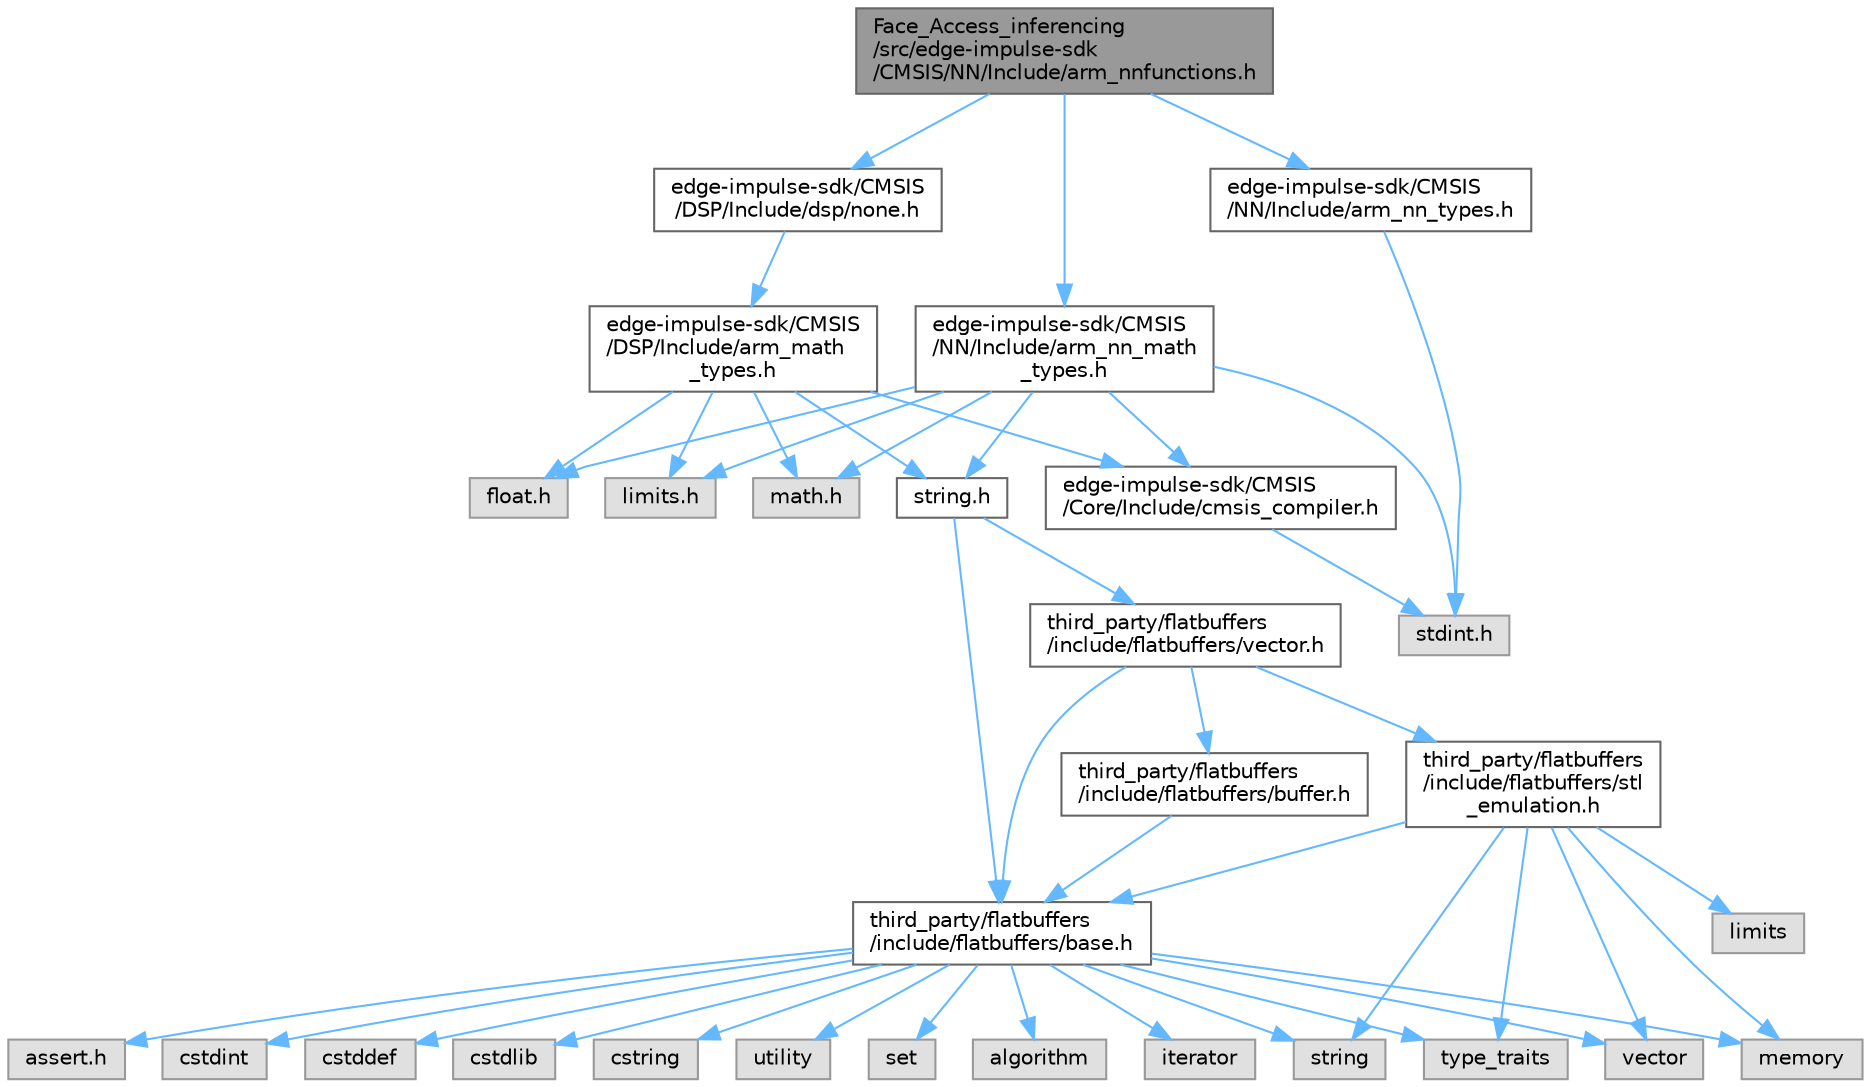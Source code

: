 digraph "Face_Access_inferencing/src/edge-impulse-sdk/CMSIS/NN/Include/arm_nnfunctions.h"
{
 // LATEX_PDF_SIZE
  bgcolor="transparent";
  edge [fontname=Helvetica,fontsize=10,labelfontname=Helvetica,labelfontsize=10];
  node [fontname=Helvetica,fontsize=10,shape=box,height=0.2,width=0.4];
  Node1 [id="Node000001",label="Face_Access_inferencing\l/src/edge-impulse-sdk\l/CMSIS/NN/Include/arm_nnfunctions.h",height=0.2,width=0.4,color="gray40", fillcolor="grey60", style="filled", fontcolor="black",tooltip=" "];
  Node1 -> Node2 [id="edge43_Node000001_Node000002",color="steelblue1",style="solid",tooltip=" "];
  Node2 [id="Node000002",label="edge-impulse-sdk/CMSIS\l/NN/Include/arm_nn_math\l_types.h",height=0.2,width=0.4,color="grey40", fillcolor="white", style="filled",URL="$_face___access__inferencing_2src_2edge-impulse-sdk_2_c_m_s_i_s_2_n_n_2_include_2arm__nn__math__types_8h.html",tooltip=" "];
  Node2 -> Node3 [id="edge44_Node000002_Node000003",color="steelblue1",style="solid",tooltip=" "];
  Node3 [id="Node000003",label="float.h",height=0.2,width=0.4,color="grey60", fillcolor="#E0E0E0", style="filled",tooltip=" "];
  Node2 -> Node4 [id="edge45_Node000002_Node000004",color="steelblue1",style="solid",tooltip=" "];
  Node4 [id="Node000004",label="limits.h",height=0.2,width=0.4,color="grey60", fillcolor="#E0E0E0", style="filled",tooltip=" "];
  Node2 -> Node5 [id="edge46_Node000002_Node000005",color="steelblue1",style="solid",tooltip=" "];
  Node5 [id="Node000005",label="math.h",height=0.2,width=0.4,color="grey60", fillcolor="#E0E0E0", style="filled",tooltip=" "];
  Node2 -> Node6 [id="edge47_Node000002_Node000006",color="steelblue1",style="solid",tooltip=" "];
  Node6 [id="Node000006",label="stdint.h",height=0.2,width=0.4,color="grey60", fillcolor="#E0E0E0", style="filled",tooltip=" "];
  Node2 -> Node7 [id="edge48_Node000002_Node000007",color="steelblue1",style="solid",tooltip=" "];
  Node7 [id="Node000007",label="string.h",height=0.2,width=0.4,color="grey40", fillcolor="white", style="filled",URL="$string_8h.html",tooltip=" "];
  Node7 -> Node8 [id="edge49_Node000007_Node000008",color="steelblue1",style="solid",tooltip=" "];
  Node8 [id="Node000008",label="third_party/flatbuffers\l/include/flatbuffers/base.h",height=0.2,width=0.4,color="grey40", fillcolor="white", style="filled",URL="$base_8h.html",tooltip=" "];
  Node8 -> Node9 [id="edge50_Node000008_Node000009",color="steelblue1",style="solid",tooltip=" "];
  Node9 [id="Node000009",label="assert.h",height=0.2,width=0.4,color="grey60", fillcolor="#E0E0E0", style="filled",tooltip=" "];
  Node8 -> Node10 [id="edge51_Node000008_Node000010",color="steelblue1",style="solid",tooltip=" "];
  Node10 [id="Node000010",label="cstdint",height=0.2,width=0.4,color="grey60", fillcolor="#E0E0E0", style="filled",tooltip=" "];
  Node8 -> Node11 [id="edge52_Node000008_Node000011",color="steelblue1",style="solid",tooltip=" "];
  Node11 [id="Node000011",label="cstddef",height=0.2,width=0.4,color="grey60", fillcolor="#E0E0E0", style="filled",tooltip=" "];
  Node8 -> Node12 [id="edge53_Node000008_Node000012",color="steelblue1",style="solid",tooltip=" "];
  Node12 [id="Node000012",label="cstdlib",height=0.2,width=0.4,color="grey60", fillcolor="#E0E0E0", style="filled",tooltip=" "];
  Node8 -> Node13 [id="edge54_Node000008_Node000013",color="steelblue1",style="solid",tooltip=" "];
  Node13 [id="Node000013",label="cstring",height=0.2,width=0.4,color="grey60", fillcolor="#E0E0E0", style="filled",tooltip=" "];
  Node8 -> Node14 [id="edge55_Node000008_Node000014",color="steelblue1",style="solid",tooltip=" "];
  Node14 [id="Node000014",label="utility",height=0.2,width=0.4,color="grey60", fillcolor="#E0E0E0", style="filled",tooltip=" "];
  Node8 -> Node15 [id="edge56_Node000008_Node000015",color="steelblue1",style="solid",tooltip=" "];
  Node15 [id="Node000015",label="string",height=0.2,width=0.4,color="grey60", fillcolor="#E0E0E0", style="filled",tooltip=" "];
  Node8 -> Node16 [id="edge57_Node000008_Node000016",color="steelblue1",style="solid",tooltip=" "];
  Node16 [id="Node000016",label="type_traits",height=0.2,width=0.4,color="grey60", fillcolor="#E0E0E0", style="filled",tooltip=" "];
  Node8 -> Node17 [id="edge58_Node000008_Node000017",color="steelblue1",style="solid",tooltip=" "];
  Node17 [id="Node000017",label="vector",height=0.2,width=0.4,color="grey60", fillcolor="#E0E0E0", style="filled",tooltip=" "];
  Node8 -> Node18 [id="edge59_Node000008_Node000018",color="steelblue1",style="solid",tooltip=" "];
  Node18 [id="Node000018",label="set",height=0.2,width=0.4,color="grey60", fillcolor="#E0E0E0", style="filled",tooltip=" "];
  Node8 -> Node19 [id="edge60_Node000008_Node000019",color="steelblue1",style="solid",tooltip=" "];
  Node19 [id="Node000019",label="algorithm",height=0.2,width=0.4,color="grey60", fillcolor="#E0E0E0", style="filled",tooltip=" "];
  Node8 -> Node20 [id="edge61_Node000008_Node000020",color="steelblue1",style="solid",tooltip=" "];
  Node20 [id="Node000020",label="iterator",height=0.2,width=0.4,color="grey60", fillcolor="#E0E0E0", style="filled",tooltip=" "];
  Node8 -> Node21 [id="edge62_Node000008_Node000021",color="steelblue1",style="solid",tooltip=" "];
  Node21 [id="Node000021",label="memory",height=0.2,width=0.4,color="grey60", fillcolor="#E0E0E0", style="filled",tooltip=" "];
  Node7 -> Node22 [id="edge63_Node000007_Node000022",color="steelblue1",style="solid",tooltip=" "];
  Node22 [id="Node000022",label="third_party/flatbuffers\l/include/flatbuffers/vector.h",height=0.2,width=0.4,color="grey40", fillcolor="white", style="filled",URL="$vector_8h.html",tooltip=" "];
  Node22 -> Node8 [id="edge64_Node000022_Node000008",color="steelblue1",style="solid",tooltip=" "];
  Node22 -> Node23 [id="edge65_Node000022_Node000023",color="steelblue1",style="solid",tooltip=" "];
  Node23 [id="Node000023",label="third_party/flatbuffers\l/include/flatbuffers/buffer.h",height=0.2,width=0.4,color="grey40", fillcolor="white", style="filled",URL="$buffer_8h.html",tooltip=" "];
  Node23 -> Node8 [id="edge66_Node000023_Node000008",color="steelblue1",style="solid",tooltip=" "];
  Node22 -> Node24 [id="edge67_Node000022_Node000024",color="steelblue1",style="solid",tooltip=" "];
  Node24 [id="Node000024",label="third_party/flatbuffers\l/include/flatbuffers/stl\l_emulation.h",height=0.2,width=0.4,color="grey40", fillcolor="white", style="filled",URL="$stl__emulation_8h.html",tooltip=" "];
  Node24 -> Node8 [id="edge68_Node000024_Node000008",color="steelblue1",style="solid",tooltip=" "];
  Node24 -> Node15 [id="edge69_Node000024_Node000015",color="steelblue1",style="solid",tooltip=" "];
  Node24 -> Node16 [id="edge70_Node000024_Node000016",color="steelblue1",style="solid",tooltip=" "];
  Node24 -> Node17 [id="edge71_Node000024_Node000017",color="steelblue1",style="solid",tooltip=" "];
  Node24 -> Node21 [id="edge72_Node000024_Node000021",color="steelblue1",style="solid",tooltip=" "];
  Node24 -> Node25 [id="edge73_Node000024_Node000025",color="steelblue1",style="solid",tooltip=" "];
  Node25 [id="Node000025",label="limits",height=0.2,width=0.4,color="grey60", fillcolor="#E0E0E0", style="filled",tooltip=" "];
  Node2 -> Node26 [id="edge74_Node000002_Node000026",color="steelblue1",style="solid",tooltip=" "];
  Node26 [id="Node000026",label="edge-impulse-sdk/CMSIS\l/Core/Include/cmsis_compiler.h",height=0.2,width=0.4,color="grey40", fillcolor="white", style="filled",URL="$_face___access__inferencing_2src_2edge-impulse-sdk_2_c_m_s_i_s_2_core_2_include_2cmsis__compiler_8h.html",tooltip="CMSIS compiler generic header file."];
  Node26 -> Node6 [id="edge75_Node000026_Node000006",color="steelblue1",style="solid",tooltip=" "];
  Node1 -> Node27 [id="edge76_Node000001_Node000027",color="steelblue1",style="solid",tooltip=" "];
  Node27 [id="Node000027",label="edge-impulse-sdk/CMSIS\l/DSP/Include/dsp/none.h",height=0.2,width=0.4,color="grey40", fillcolor="white", style="filled",URL="$none_8h.html",tooltip=" "];
  Node27 -> Node28 [id="edge77_Node000027_Node000028",color="steelblue1",style="solid",tooltip=" "];
  Node28 [id="Node000028",label="edge-impulse-sdk/CMSIS\l/DSP/Include/arm_math\l_types.h",height=0.2,width=0.4,color="grey40", fillcolor="white", style="filled",URL="$arm__math__types_8h.html",tooltip=" "];
  Node28 -> Node26 [id="edge78_Node000028_Node000026",color="steelblue1",style="solid",tooltip=" "];
  Node28 -> Node7 [id="edge79_Node000028_Node000007",color="steelblue1",style="solid",tooltip=" "];
  Node28 -> Node5 [id="edge80_Node000028_Node000005",color="steelblue1",style="solid",tooltip=" "];
  Node28 -> Node3 [id="edge81_Node000028_Node000003",color="steelblue1",style="solid",tooltip=" "];
  Node28 -> Node4 [id="edge82_Node000028_Node000004",color="steelblue1",style="solid",tooltip=" "];
  Node1 -> Node29 [id="edge83_Node000001_Node000029",color="steelblue1",style="solid",tooltip=" "];
  Node29 [id="Node000029",label="edge-impulse-sdk/CMSIS\l/NN/Include/arm_nn_types.h",height=0.2,width=0.4,color="grey40", fillcolor="white", style="filled",URL="$_face___access__inferencing_2src_2edge-impulse-sdk_2_c_m_s_i_s_2_n_n_2_include_2arm__nn__types_8h.html",tooltip=" "];
  Node29 -> Node6 [id="edge84_Node000029_Node000006",color="steelblue1",style="solid",tooltip=" "];
}
